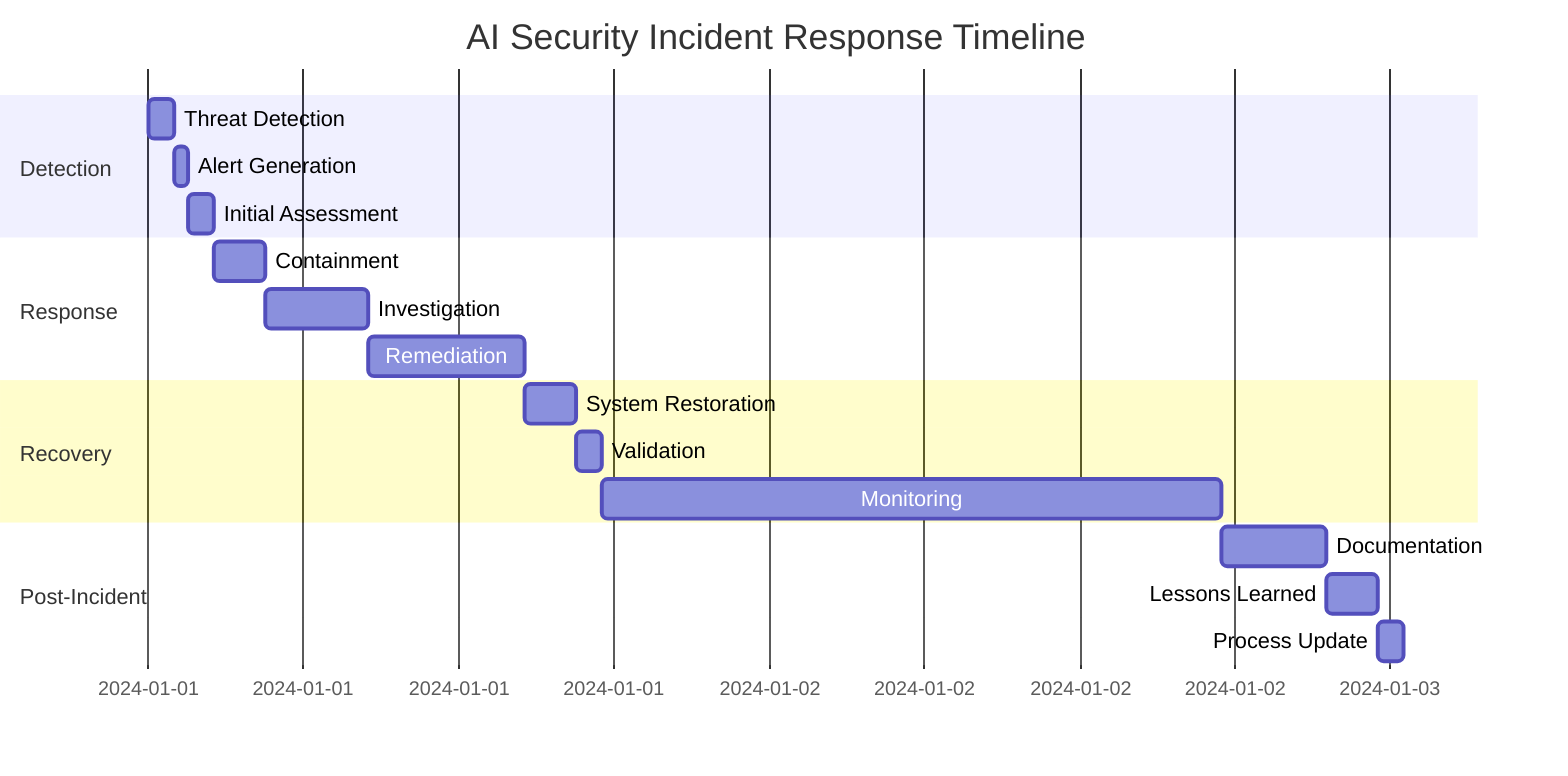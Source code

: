 gantt
    title AI Security Incident Response Timeline
    dateFormat  YYYY-MM-DD
    section Detection
    Threat Detection     :detect, 2024-01-01, 1h
    Alert Generation     :alert, after detect, 30m
    Initial Assessment  :assess, after alert, 1h
    
    section Response
    Containment         :contain, after assess, 2h
    Investigation       :investigate, after contain, 4h
    Remediation         :remediate, after investigate, 6h
    
    section Recovery
    System Restoration  :restore, after remediate, 2h
    Validation          :validate, after restore, 1h
    Monitoring          :monitor, after validate, 24h
    
    section Post-Incident
    Documentation       :doc, after monitor, 4h
    Lessons Learned     :learn, after doc, 2h
    Process Update      :update, after learn, 1h